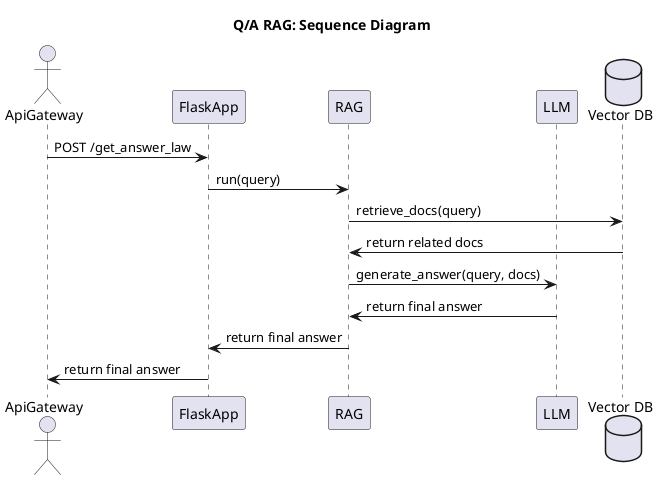 @startuml
Title Q/A RAG: Sequence Diagram

actor ApiGateway

participant "FlaskApp" as FApp
participant "RAG" as R
participant "LLM" as LLM
database "Vector DB" as DB

ApiGateway -> FApp: POST /get_answer_law
FApp -> R: run(query)
R -> DB: retrieve_docs(query)
DB -> R: return related docs
R -> LLM: generate_answer(query, docs)
LLM -> R: return final answer
R -> FApp: return final answer

FApp -> ApiGateway: return final answer

@enduml